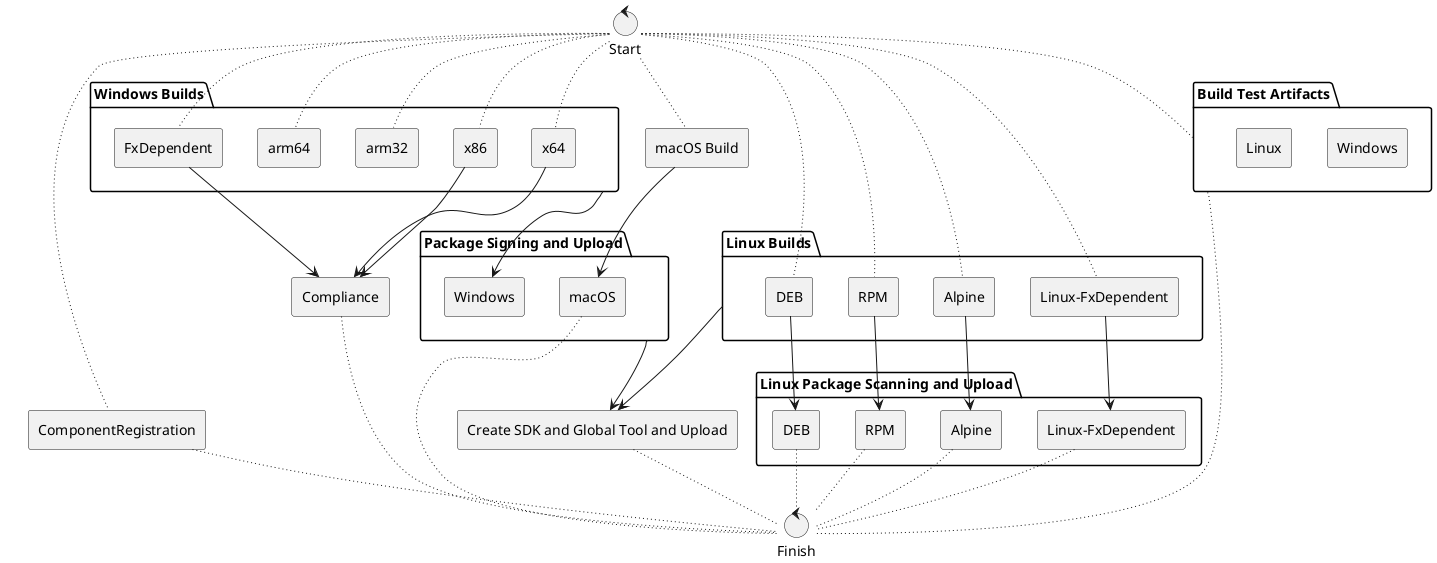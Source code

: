 @startuml

folder "Linux Builds" as LinuxBuilds {
    ' Define the build tasks as business processes
    agent "DEB"  as BuildDEB
    agent "RPM"  as BuildRPM
    agent "Alpine"  as BuildAlpine
    agent "Linux-FxDependent"  as BuildLinuxFx

}

agent "macOS Build"  as BuildMac

folder "Windows Builds" as WinBuilds {
    agent "x64"  as BuildWinX64
    agent "x86"  as BuildWinX86
    agent "arm32"  as BuildWinArm32
    agent "arm64"  as BuildWinArm64
    agent "FxDependent"  as BuildWinFx
}

agent "ComponentRegistration"  as BuildCG

folder "Linux Package Scanning and Upload" as PkgScanUploadLinux {
    agent "DEB"  as UploadDEB
    agent "RPM"  as UploadRPM
    agent "Alpine"  as UploadAlpine
    agent "Linux-FxDependent"  as UploadLinuxFx
}

folder "Package Signing and Upload" as PkgSignUpload {
    agent "macOS"  as SignMac

    agent "Windows"  as SignWin
}

folder "Build Test Artifacts" as TestArtifacts {
    agent "Windows" as WinTest
    agent "Linux" as LinuxTest
}

agent "Compliance"  as Compliance


agent "Create SDK and Global Tool and Upload" as BuildNuGet


' Define finishing the build as a goal filled
control "Finish"  as Finish
control "Start" as Start

' map the various Upload task dependencies
BuildDEB -down-> UploadDEB
BuildRPM -down-> UploadRPM
BuildLinuxFx -down-> UploadLinuxFx
BuildAlpine -down-> UploadAlpine

' map all of the SignMac task dependencies
BuildMac -down-> SignMac

' map all of the SignWin task dependencies
WinBuilds -down-> SignWin
'BuildWinX64 -down-> SignWin
'BuildWinX86 -down-> SignWin
'BuildWinArm32 -down-> SignWin
'BuildWinArm64 -down-> SignWin
'BuildWinFx -down-> SignWin

' map all of the Compliance task dependencies
BuildWinX86 -down-> Compliance
BuildWinX64 -down-> Compliance
BuildWinFx -down-> Compliance

PkgSignUpload -down-> BuildNuGet
LinuxBuilds -down-> BuildNuGet

' map all leafs to finish
Compliance ~~ Finish
UploadAlpine ~~ Finish
UploadDEB ~~ Finish
UploadRPM ~~ Finish
UploadLinuxFx ~~ Finish
SignMac ~~ Finish
BuildCG ~~ Finish
BuildNuGet ~~ Finish
TestArtifacts ~~ Finish

Start ~~ BuildDEB
Start ~~ BuildRPM
Start ~~ BuildAlpine
Start ~~ BuildLinuxFx
Start ~~ BuildMac
Start ~~ BuildWinX64
Start ~~ BuildWinX86
Start ~~ BuildWinFx
Start ~~ BuildWinArm32
Start ~~ BuildWinArm64
Start ~~ BuildCG
Start ~~ TestArtifacts

@enduml
